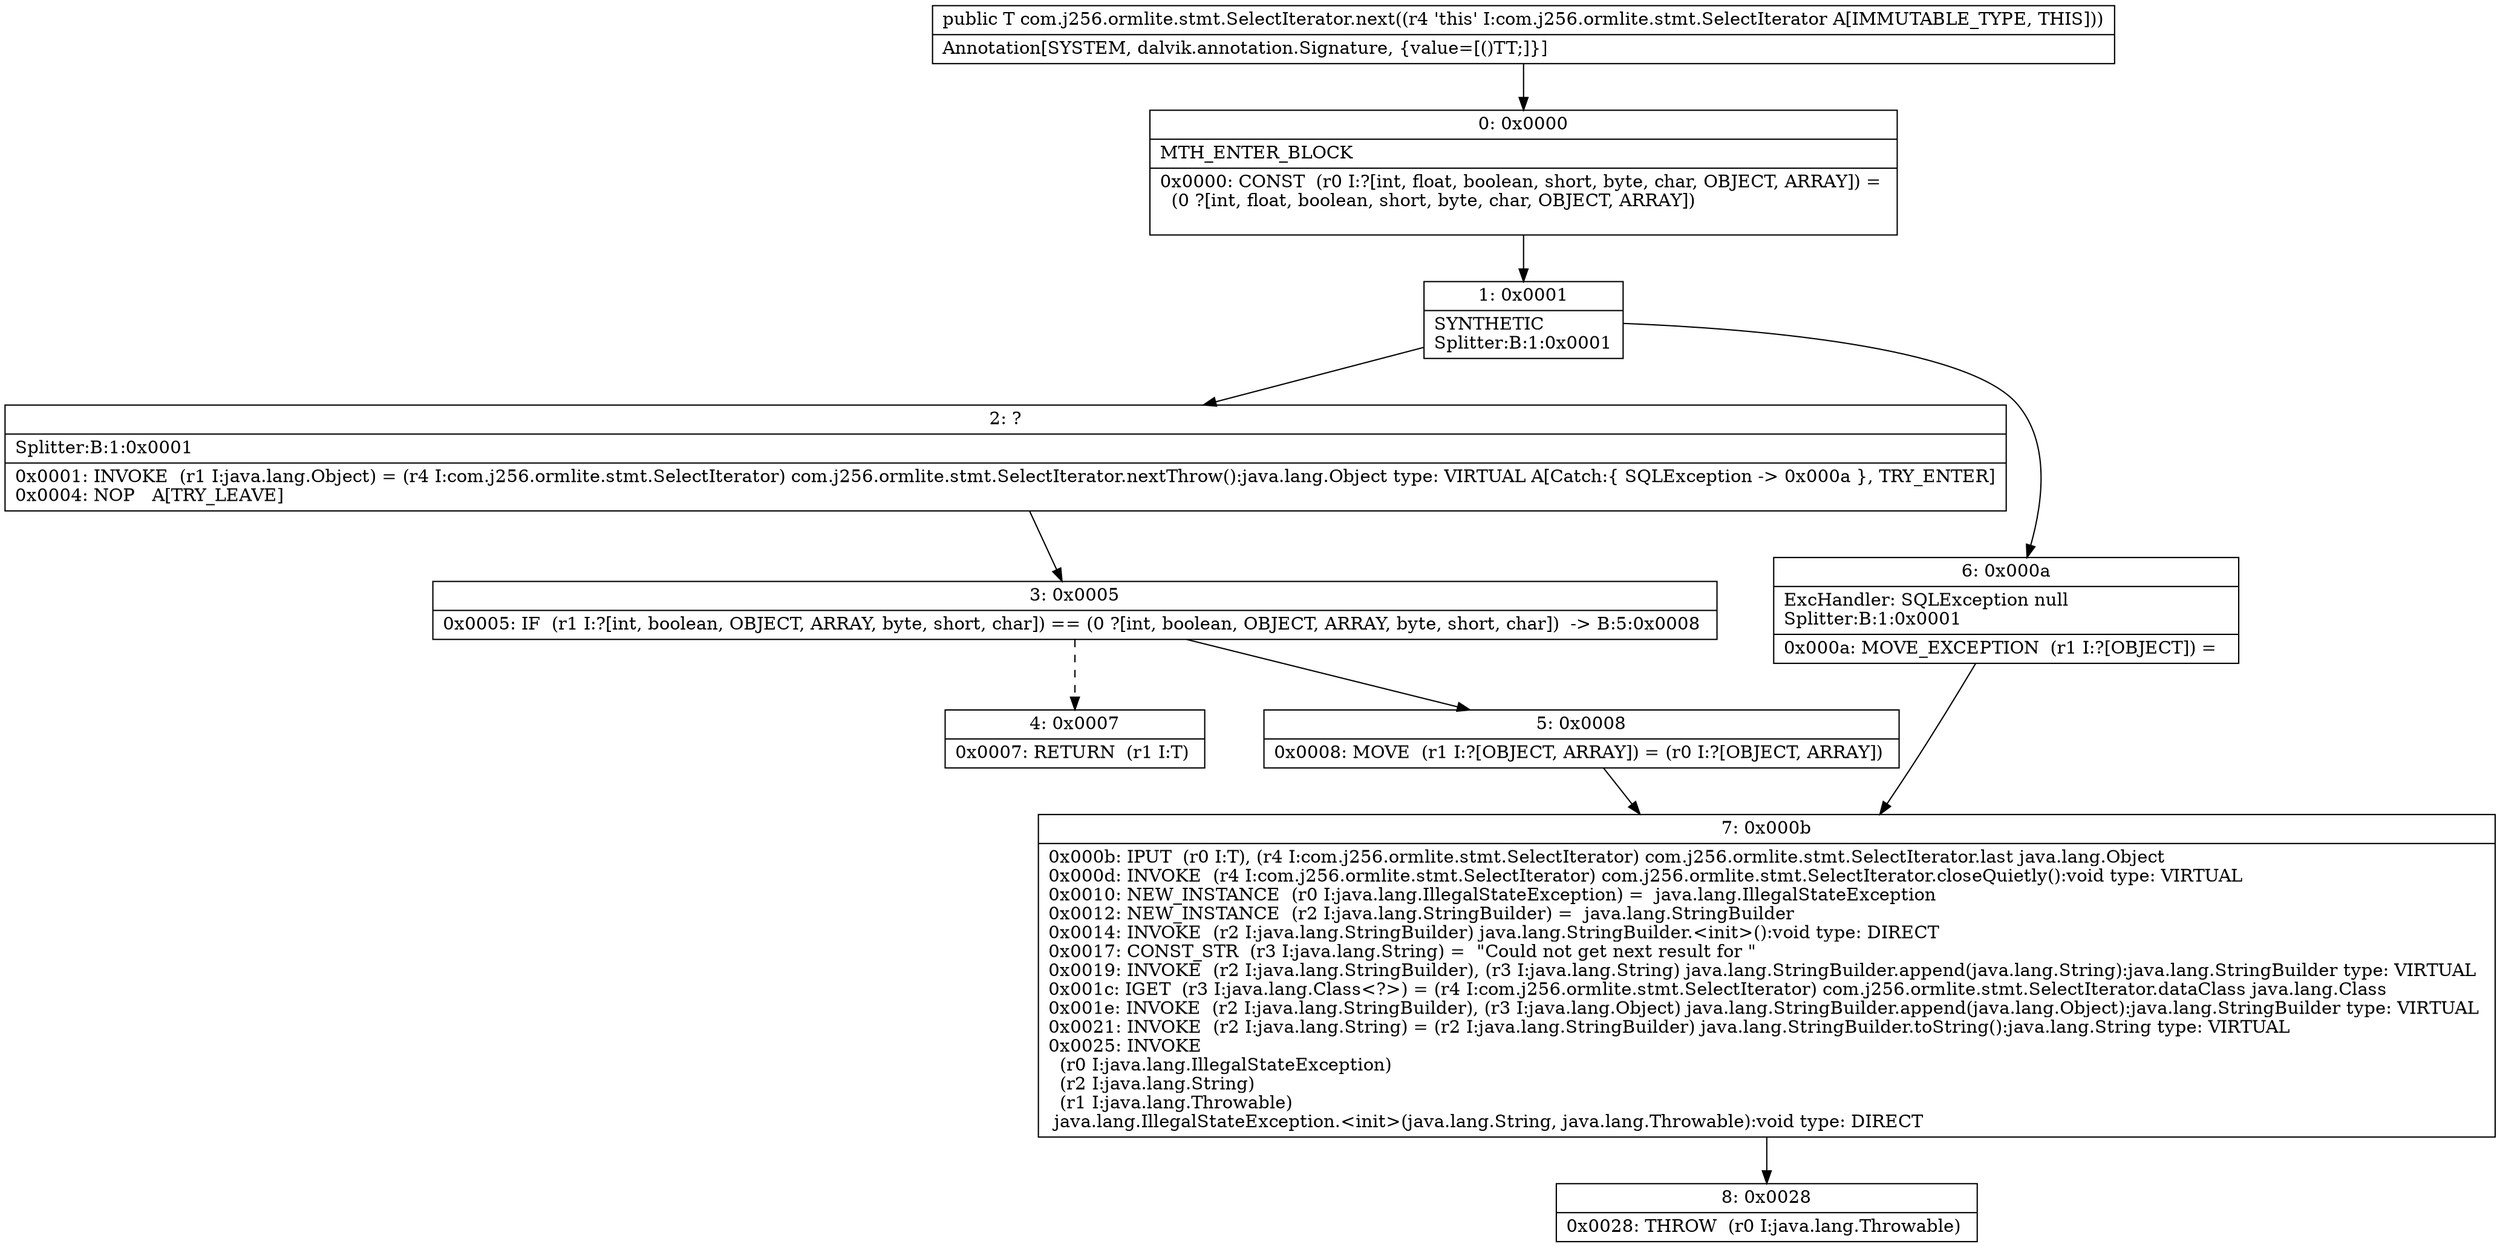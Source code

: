 digraph "CFG forcom.j256.ormlite.stmt.SelectIterator.next()Ljava\/lang\/Object;" {
Node_0 [shape=record,label="{0\:\ 0x0000|MTH_ENTER_BLOCK\l|0x0000: CONST  (r0 I:?[int, float, boolean, short, byte, char, OBJECT, ARRAY]) = \l  (0 ?[int, float, boolean, short, byte, char, OBJECT, ARRAY])\l \l}"];
Node_1 [shape=record,label="{1\:\ 0x0001|SYNTHETIC\lSplitter:B:1:0x0001\l}"];
Node_2 [shape=record,label="{2\:\ ?|Splitter:B:1:0x0001\l|0x0001: INVOKE  (r1 I:java.lang.Object) = (r4 I:com.j256.ormlite.stmt.SelectIterator) com.j256.ormlite.stmt.SelectIterator.nextThrow():java.lang.Object type: VIRTUAL A[Catch:\{ SQLException \-\> 0x000a \}, TRY_ENTER]\l0x0004: NOP   A[TRY_LEAVE]\l}"];
Node_3 [shape=record,label="{3\:\ 0x0005|0x0005: IF  (r1 I:?[int, boolean, OBJECT, ARRAY, byte, short, char]) == (0 ?[int, boolean, OBJECT, ARRAY, byte, short, char])  \-\> B:5:0x0008 \l}"];
Node_4 [shape=record,label="{4\:\ 0x0007|0x0007: RETURN  (r1 I:T) \l}"];
Node_5 [shape=record,label="{5\:\ 0x0008|0x0008: MOVE  (r1 I:?[OBJECT, ARRAY]) = (r0 I:?[OBJECT, ARRAY]) \l}"];
Node_6 [shape=record,label="{6\:\ 0x000a|ExcHandler: SQLException null\lSplitter:B:1:0x0001\l|0x000a: MOVE_EXCEPTION  (r1 I:?[OBJECT]) =  \l}"];
Node_7 [shape=record,label="{7\:\ 0x000b|0x000b: IPUT  (r0 I:T), (r4 I:com.j256.ormlite.stmt.SelectIterator) com.j256.ormlite.stmt.SelectIterator.last java.lang.Object \l0x000d: INVOKE  (r4 I:com.j256.ormlite.stmt.SelectIterator) com.j256.ormlite.stmt.SelectIterator.closeQuietly():void type: VIRTUAL \l0x0010: NEW_INSTANCE  (r0 I:java.lang.IllegalStateException) =  java.lang.IllegalStateException \l0x0012: NEW_INSTANCE  (r2 I:java.lang.StringBuilder) =  java.lang.StringBuilder \l0x0014: INVOKE  (r2 I:java.lang.StringBuilder) java.lang.StringBuilder.\<init\>():void type: DIRECT \l0x0017: CONST_STR  (r3 I:java.lang.String) =  \"Could not get next result for \" \l0x0019: INVOKE  (r2 I:java.lang.StringBuilder), (r3 I:java.lang.String) java.lang.StringBuilder.append(java.lang.String):java.lang.StringBuilder type: VIRTUAL \l0x001c: IGET  (r3 I:java.lang.Class\<?\>) = (r4 I:com.j256.ormlite.stmt.SelectIterator) com.j256.ormlite.stmt.SelectIterator.dataClass java.lang.Class \l0x001e: INVOKE  (r2 I:java.lang.StringBuilder), (r3 I:java.lang.Object) java.lang.StringBuilder.append(java.lang.Object):java.lang.StringBuilder type: VIRTUAL \l0x0021: INVOKE  (r2 I:java.lang.String) = (r2 I:java.lang.StringBuilder) java.lang.StringBuilder.toString():java.lang.String type: VIRTUAL \l0x0025: INVOKE  \l  (r0 I:java.lang.IllegalStateException)\l  (r2 I:java.lang.String)\l  (r1 I:java.lang.Throwable)\l java.lang.IllegalStateException.\<init\>(java.lang.String, java.lang.Throwable):void type: DIRECT \l}"];
Node_8 [shape=record,label="{8\:\ 0x0028|0x0028: THROW  (r0 I:java.lang.Throwable) \l}"];
MethodNode[shape=record,label="{public T com.j256.ormlite.stmt.SelectIterator.next((r4 'this' I:com.j256.ormlite.stmt.SelectIterator A[IMMUTABLE_TYPE, THIS]))  | Annotation[SYSTEM, dalvik.annotation.Signature, \{value=[()TT;]\}]\l}"];
MethodNode -> Node_0;
Node_0 -> Node_1;
Node_1 -> Node_2;
Node_1 -> Node_6;
Node_2 -> Node_3;
Node_3 -> Node_4[style=dashed];
Node_3 -> Node_5;
Node_5 -> Node_7;
Node_6 -> Node_7;
Node_7 -> Node_8;
}

